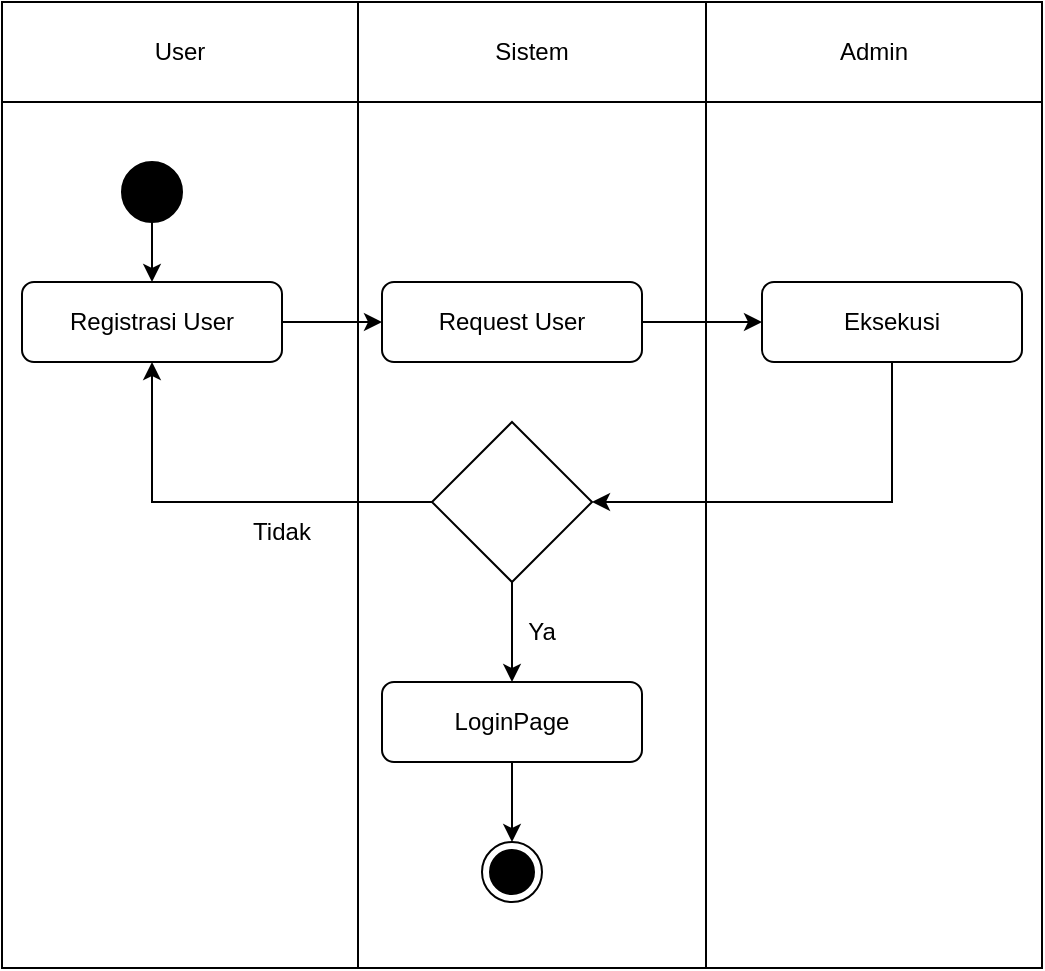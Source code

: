 <mxfile version="20.8.21" type="github">
  <diagram name="Page-1" id="qvWM1OvtlhQg1NueCVtJ">
    <mxGraphModel dx="2049" dy="1191" grid="1" gridSize="10" guides="1" tooltips="1" connect="1" arrows="1" fold="1" page="1" pageScale="1" pageWidth="850" pageHeight="1100" math="0" shadow="0">
      <root>
        <mxCell id="0" />
        <mxCell id="1" parent="0" />
        <mxCell id="56UlqeOueoB-I-3EqVoc-29" value="" style="shape=table;startSize=0;container=1;collapsible=0;childLayout=tableLayout;" parent="1" vertex="1">
          <mxGeometry x="160" y="230" width="520" height="483" as="geometry" />
        </mxCell>
        <mxCell id="56UlqeOueoB-I-3EqVoc-30" value="" style="shape=tableRow;horizontal=0;startSize=0;swimlaneHead=0;swimlaneBody=0;strokeColor=inherit;top=0;left=0;bottom=0;right=0;collapsible=0;dropTarget=0;fillColor=none;points=[[0,0.5],[1,0.5]];portConstraint=eastwest;" parent="56UlqeOueoB-I-3EqVoc-29" vertex="1">
          <mxGeometry width="520" height="50" as="geometry" />
        </mxCell>
        <mxCell id="56UlqeOueoB-I-3EqVoc-31" value="User" style="shape=partialRectangle;html=1;whiteSpace=wrap;connectable=0;strokeColor=inherit;overflow=hidden;fillColor=none;top=0;left=0;bottom=0;right=0;pointerEvents=1;" parent="56UlqeOueoB-I-3EqVoc-30" vertex="1">
          <mxGeometry width="178" height="50" as="geometry">
            <mxRectangle width="178" height="50" as="alternateBounds" />
          </mxGeometry>
        </mxCell>
        <mxCell id="56UlqeOueoB-I-3EqVoc-32" value="Sistem" style="shape=partialRectangle;html=1;whiteSpace=wrap;connectable=0;strokeColor=inherit;overflow=hidden;fillColor=none;top=0;left=0;bottom=0;right=0;pointerEvents=1;" parent="56UlqeOueoB-I-3EqVoc-30" vertex="1">
          <mxGeometry x="178" width="174" height="50" as="geometry">
            <mxRectangle width="174" height="50" as="alternateBounds" />
          </mxGeometry>
        </mxCell>
        <mxCell id="56UlqeOueoB-I-3EqVoc-33" value="Admin" style="shape=partialRectangle;html=1;whiteSpace=wrap;connectable=0;strokeColor=inherit;overflow=hidden;fillColor=none;top=0;left=0;bottom=0;right=0;pointerEvents=1;" parent="56UlqeOueoB-I-3EqVoc-30" vertex="1">
          <mxGeometry x="352" width="168" height="50" as="geometry">
            <mxRectangle width="168" height="50" as="alternateBounds" />
          </mxGeometry>
        </mxCell>
        <mxCell id="56UlqeOueoB-I-3EqVoc-34" value="" style="shape=tableRow;horizontal=0;startSize=0;swimlaneHead=0;swimlaneBody=0;strokeColor=inherit;top=0;left=0;bottom=0;right=0;collapsible=0;dropTarget=0;fillColor=none;points=[[0,0.5],[1,0.5]];portConstraint=eastwest;" parent="56UlqeOueoB-I-3EqVoc-29" vertex="1">
          <mxGeometry y="50" width="520" height="433" as="geometry" />
        </mxCell>
        <mxCell id="56UlqeOueoB-I-3EqVoc-35" value="" style="shape=partialRectangle;html=1;whiteSpace=wrap;connectable=0;strokeColor=inherit;overflow=hidden;fillColor=none;top=0;left=0;bottom=0;right=0;pointerEvents=1;" parent="56UlqeOueoB-I-3EqVoc-34" vertex="1">
          <mxGeometry width="178" height="433" as="geometry">
            <mxRectangle width="178" height="433" as="alternateBounds" />
          </mxGeometry>
        </mxCell>
        <mxCell id="56UlqeOueoB-I-3EqVoc-36" value="" style="shape=partialRectangle;html=1;whiteSpace=wrap;connectable=0;strokeColor=inherit;overflow=hidden;fillColor=none;top=0;left=0;bottom=0;right=0;pointerEvents=1;" parent="56UlqeOueoB-I-3EqVoc-34" vertex="1">
          <mxGeometry x="178" width="174" height="433" as="geometry">
            <mxRectangle width="174" height="433" as="alternateBounds" />
          </mxGeometry>
        </mxCell>
        <mxCell id="56UlqeOueoB-I-3EqVoc-37" value="" style="shape=partialRectangle;html=1;whiteSpace=wrap;connectable=0;strokeColor=inherit;overflow=hidden;fillColor=none;top=0;left=0;bottom=0;right=0;pointerEvents=1;" parent="56UlqeOueoB-I-3EqVoc-34" vertex="1">
          <mxGeometry x="352" width="168" height="433" as="geometry">
            <mxRectangle width="168" height="433" as="alternateBounds" />
          </mxGeometry>
        </mxCell>
        <mxCell id="56UlqeOueoB-I-3EqVoc-42" style="edgeStyle=orthogonalEdgeStyle;rounded=0;orthogonalLoop=1;jettySize=auto;html=1;exitX=0.5;exitY=1;exitDx=0;exitDy=0;entryX=0.5;entryY=0;entryDx=0;entryDy=0;" parent="1" source="56UlqeOueoB-I-3EqVoc-38" target="56UlqeOueoB-I-3EqVoc-41" edge="1">
          <mxGeometry relative="1" as="geometry" />
        </mxCell>
        <mxCell id="56UlqeOueoB-I-3EqVoc-38" value="" style="ellipse;fillColor=strokeColor;" parent="1" vertex="1">
          <mxGeometry x="220" y="310" width="30" height="30" as="geometry" />
        </mxCell>
        <mxCell id="56UlqeOueoB-I-3EqVoc-47" style="edgeStyle=orthogonalEdgeStyle;rounded=0;orthogonalLoop=1;jettySize=auto;html=1;exitX=1;exitY=0.5;exitDx=0;exitDy=0;entryX=0;entryY=0.5;entryDx=0;entryDy=0;" parent="1" source="56UlqeOueoB-I-3EqVoc-41" target="56UlqeOueoB-I-3EqVoc-46" edge="1">
          <mxGeometry relative="1" as="geometry" />
        </mxCell>
        <mxCell id="56UlqeOueoB-I-3EqVoc-41" value="Registrasi User" style="rounded=1;whiteSpace=wrap;html=1;" parent="1" vertex="1">
          <mxGeometry x="170" y="370" width="130" height="40" as="geometry" />
        </mxCell>
        <mxCell id="56UlqeOueoB-I-3EqVoc-49" style="edgeStyle=orthogonalEdgeStyle;rounded=0;orthogonalLoop=1;jettySize=auto;html=1;exitX=1;exitY=0.5;exitDx=0;exitDy=0;entryX=0;entryY=0.5;entryDx=0;entryDy=0;" parent="1" source="56UlqeOueoB-I-3EqVoc-46" target="56UlqeOueoB-I-3EqVoc-48" edge="1">
          <mxGeometry relative="1" as="geometry" />
        </mxCell>
        <mxCell id="56UlqeOueoB-I-3EqVoc-46" value="Request User" style="rounded=1;whiteSpace=wrap;html=1;" parent="1" vertex="1">
          <mxGeometry x="350" y="370" width="130" height="40" as="geometry" />
        </mxCell>
        <mxCell id="56UlqeOueoB-I-3EqVoc-51" style="edgeStyle=orthogonalEdgeStyle;rounded=0;orthogonalLoop=1;jettySize=auto;html=1;exitX=0.5;exitY=1;exitDx=0;exitDy=0;entryX=1;entryY=0.5;entryDx=0;entryDy=0;" parent="1" source="56UlqeOueoB-I-3EqVoc-48" target="56UlqeOueoB-I-3EqVoc-50" edge="1">
          <mxGeometry relative="1" as="geometry" />
        </mxCell>
        <mxCell id="56UlqeOueoB-I-3EqVoc-48" value="Eksekusi" style="rounded=1;whiteSpace=wrap;html=1;" parent="1" vertex="1">
          <mxGeometry x="540" y="370" width="130" height="40" as="geometry" />
        </mxCell>
        <mxCell id="56UlqeOueoB-I-3EqVoc-52" style="edgeStyle=orthogonalEdgeStyle;rounded=0;orthogonalLoop=1;jettySize=auto;html=1;exitX=0;exitY=0.5;exitDx=0;exitDy=0;entryX=0.5;entryY=1;entryDx=0;entryDy=0;" parent="1" source="56UlqeOueoB-I-3EqVoc-50" target="56UlqeOueoB-I-3EqVoc-41" edge="1">
          <mxGeometry relative="1" as="geometry" />
        </mxCell>
        <mxCell id="56UlqeOueoB-I-3EqVoc-54" style="edgeStyle=orthogonalEdgeStyle;rounded=0;orthogonalLoop=1;jettySize=auto;html=1;exitX=0.5;exitY=1;exitDx=0;exitDy=0;entryX=0.5;entryY=0;entryDx=0;entryDy=0;" parent="1" source="56UlqeOueoB-I-3EqVoc-50" target="56UlqeOueoB-I-3EqVoc-57" edge="1">
          <mxGeometry relative="1" as="geometry">
            <mxPoint x="415" y="580" as="targetPoint" />
          </mxGeometry>
        </mxCell>
        <mxCell id="56UlqeOueoB-I-3EqVoc-50" value="" style="rhombus;whiteSpace=wrap;html=1;" parent="1" vertex="1">
          <mxGeometry x="375" y="440" width="80" height="80" as="geometry" />
        </mxCell>
        <mxCell id="56UlqeOueoB-I-3EqVoc-55" value="Ya" style="text;html=1;strokeColor=none;fillColor=none;align=center;verticalAlign=middle;whiteSpace=wrap;rounded=0;" parent="1" vertex="1">
          <mxGeometry x="400" y="530" width="60" height="30" as="geometry" />
        </mxCell>
        <mxCell id="56UlqeOueoB-I-3EqVoc-56" value="Tidak" style="text;html=1;strokeColor=none;fillColor=none;align=center;verticalAlign=middle;whiteSpace=wrap;rounded=0;" parent="1" vertex="1">
          <mxGeometry x="270" y="480" width="60" height="30" as="geometry" />
        </mxCell>
        <mxCell id="56UlqeOueoB-I-3EqVoc-59" style="edgeStyle=orthogonalEdgeStyle;rounded=0;orthogonalLoop=1;jettySize=auto;html=1;exitX=0.5;exitY=1;exitDx=0;exitDy=0;entryX=0.5;entryY=0;entryDx=0;entryDy=0;" parent="1" source="56UlqeOueoB-I-3EqVoc-57" target="56UlqeOueoB-I-3EqVoc-58" edge="1">
          <mxGeometry relative="1" as="geometry" />
        </mxCell>
        <mxCell id="56UlqeOueoB-I-3EqVoc-57" value="LoginPage" style="rounded=1;whiteSpace=wrap;html=1;" parent="1" vertex="1">
          <mxGeometry x="350" y="570" width="130" height="40" as="geometry" />
        </mxCell>
        <mxCell id="56UlqeOueoB-I-3EqVoc-58" value="" style="ellipse;html=1;shape=endState;fillColor=strokeColor;" parent="1" vertex="1">
          <mxGeometry x="400" y="650" width="30" height="30" as="geometry" />
        </mxCell>
      </root>
    </mxGraphModel>
  </diagram>
</mxfile>
